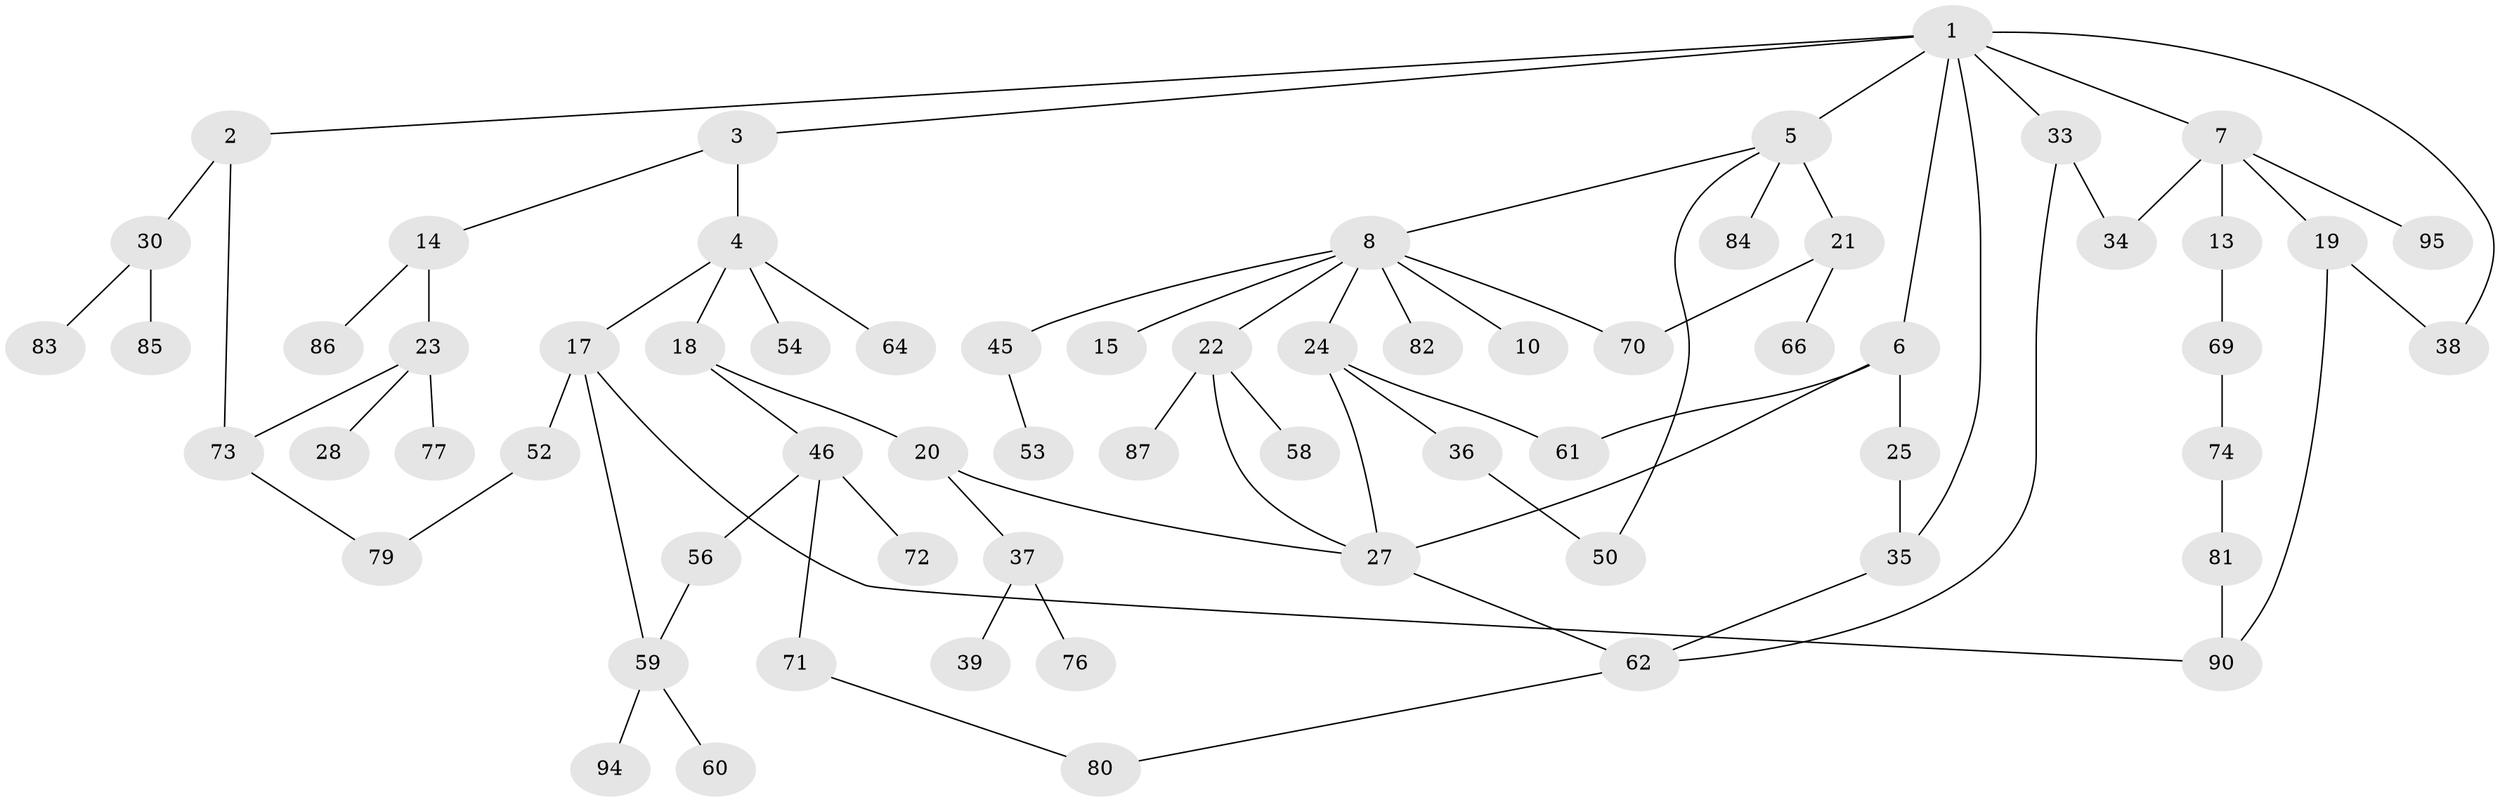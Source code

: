 // original degree distribution, {9: 0.010309278350515464, 3: 0.21649484536082475, 4: 0.1134020618556701, 5: 0.061855670103092786, 1: 0.35051546391752575, 2: 0.24742268041237114}
// Generated by graph-tools (version 1.1) at 2025/41/03/06/25 10:41:26]
// undirected, 65 vertices, 81 edges
graph export_dot {
graph [start="1"]
  node [color=gray90,style=filled];
  1 [super="+29"];
  2 [super="+57"];
  3 [super="+31"];
  4 [super="+9"];
  5 [super="+65"];
  6 [super="+42"];
  7 [super="+12"];
  8 [super="+11"];
  10;
  13;
  14 [super="+16"];
  15;
  17;
  18 [super="+40"];
  19 [super="+41"];
  20 [super="+26"];
  21 [super="+44"];
  22 [super="+88"];
  23 [super="+91"];
  24 [super="+32"];
  25 [super="+68"];
  27 [super="+47"];
  28;
  30 [super="+49"];
  33;
  34 [super="+78"];
  35;
  36;
  37 [super="+55"];
  38 [super="+51"];
  39 [super="+43"];
  45 [super="+97"];
  46 [super="+48"];
  50;
  52 [super="+63"];
  53;
  54;
  56;
  58;
  59 [super="+75"];
  60;
  61 [super="+89"];
  62 [super="+67"];
  64;
  66;
  69;
  70;
  71 [super="+92"];
  72;
  73;
  74 [super="+96"];
  76;
  77;
  79;
  80;
  81;
  82;
  83;
  84;
  85;
  86;
  87;
  90 [super="+93"];
  94;
  95;
  1 -- 2;
  1 -- 3;
  1 -- 5;
  1 -- 6;
  1 -- 7;
  1 -- 33;
  1 -- 35;
  1 -- 38;
  2 -- 30;
  2 -- 73;
  3 -- 4;
  3 -- 14;
  4 -- 18;
  4 -- 64;
  4 -- 17;
  4 -- 54;
  5 -- 8;
  5 -- 21 [weight=2];
  5 -- 50;
  5 -- 84;
  6 -- 25;
  6 -- 27;
  6 -- 61;
  7 -- 13;
  7 -- 34;
  7 -- 19;
  7 -- 95;
  8 -- 10;
  8 -- 15;
  8 -- 22;
  8 -- 82;
  8 -- 70;
  8 -- 24;
  8 -- 45;
  13 -- 69;
  14 -- 23;
  14 -- 86;
  17 -- 52;
  17 -- 59;
  17 -- 90;
  18 -- 20;
  18 -- 46;
  19 -- 90;
  19 -- 38;
  20 -- 37;
  20 -- 27;
  21 -- 66;
  21 -- 70;
  22 -- 58;
  22 -- 87;
  22 -- 27;
  23 -- 28;
  23 -- 77;
  23 -- 73;
  24 -- 36;
  24 -- 61;
  24 -- 27;
  25 -- 35;
  27 -- 62;
  30 -- 83;
  30 -- 85;
  33 -- 34;
  33 -- 62;
  35 -- 62;
  36 -- 50;
  37 -- 39;
  37 -- 76;
  45 -- 53;
  46 -- 72;
  46 -- 56;
  46 -- 71;
  52 -- 79;
  56 -- 59;
  59 -- 60;
  59 -- 94;
  62 -- 80;
  69 -- 74;
  71 -- 80;
  73 -- 79;
  74 -- 81;
  81 -- 90;
}
